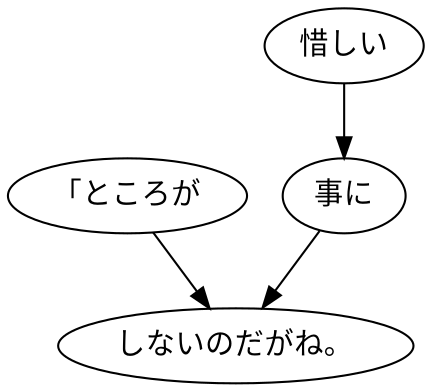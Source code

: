 digraph graph8610 {
	node0 [label="「ところが"];
	node1 [label="惜しい"];
	node2 [label="事に"];
	node3 [label="しないのだがね。"];
	node0 -> node3;
	node1 -> node2;
	node2 -> node3;
}
